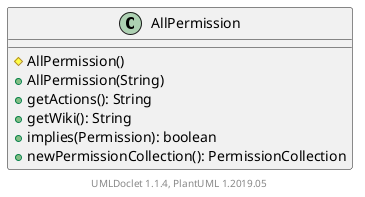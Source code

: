 @startuml

    class AllPermission [[AllPermission.html]] {
        #AllPermission()
        +AllPermission(String)
        +getActions(): String
        +getWiki(): String
        +implies(Permission): boolean
        +newPermissionCollection(): PermissionCollection
    }


    center footer UMLDoclet 1.1.4, PlantUML 1.2019.05
@enduml

